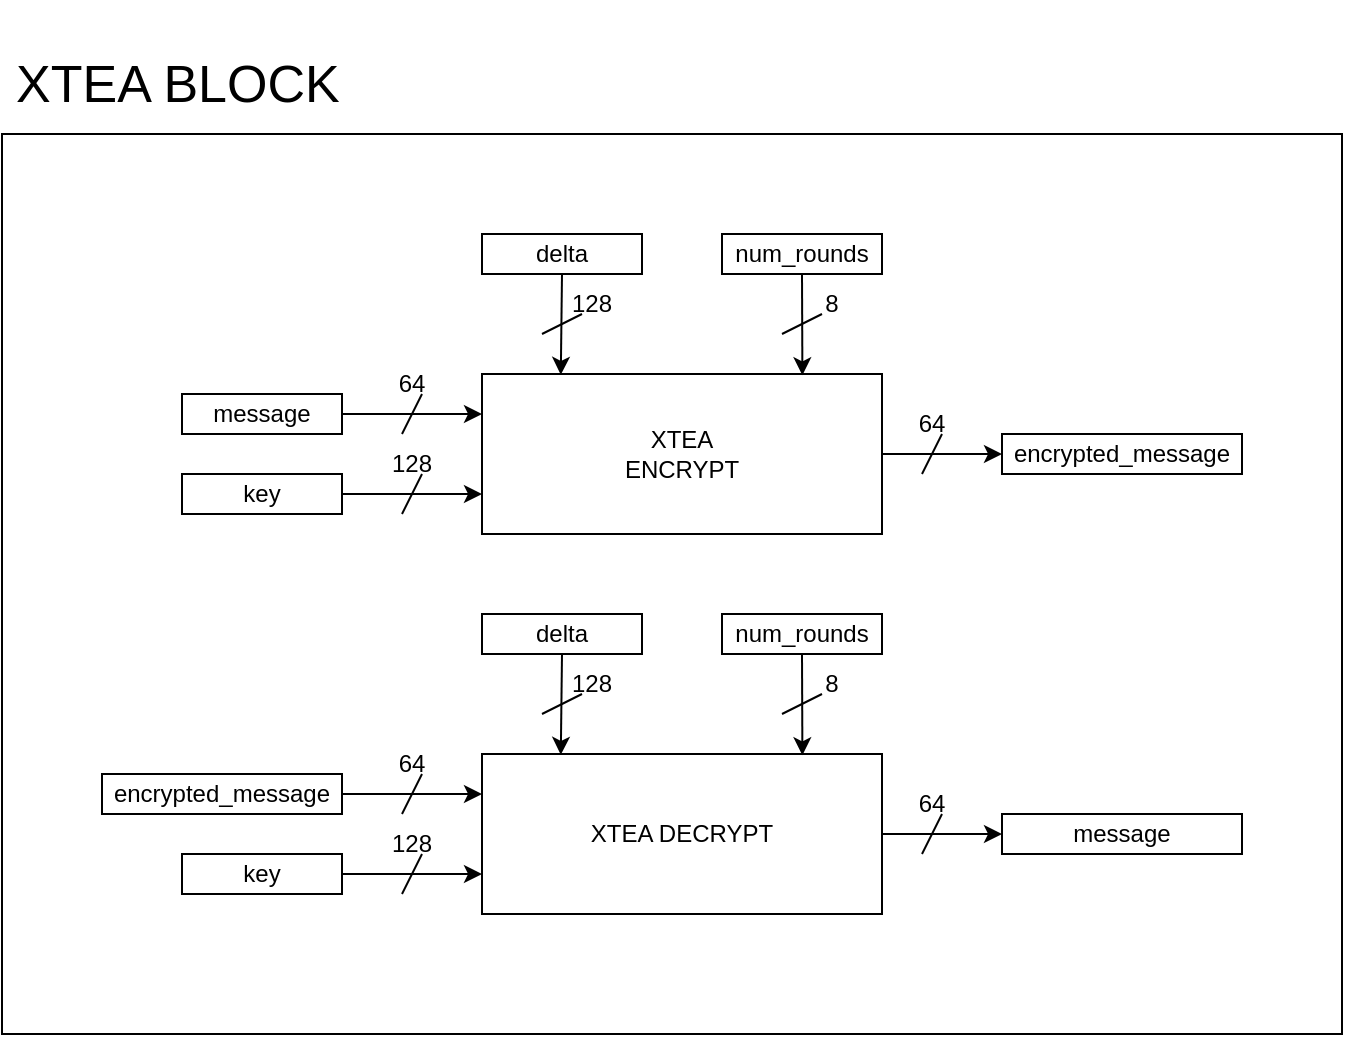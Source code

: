 <mxfile version="22.0.3" type="device" pages="3">
  <diagram name="block1" id="MYFzrJYlqrT3hd3FfoqX">
    <mxGraphModel dx="1434" dy="836" grid="1" gridSize="10" guides="1" tooltips="1" connect="1" arrows="1" fold="1" page="1" pageScale="1" pageWidth="850" pageHeight="1100" math="0" shadow="0">
      <root>
        <mxCell id="0" />
        <mxCell id="1" parent="0" />
        <mxCell id="JRpE6_uG4SV22_LKvoZu-57" value="" style="rounded=0;whiteSpace=wrap;html=1;" vertex="1" parent="1">
          <mxGeometry x="80" y="160" width="670" height="450" as="geometry" />
        </mxCell>
        <mxCell id="JRpE6_uG4SV22_LKvoZu-1" value="XTEA&lt;br&gt;ENCRYPT" style="rounded=0;whiteSpace=wrap;html=1;" vertex="1" parent="1">
          <mxGeometry x="320" y="280" width="200" height="80" as="geometry" />
        </mxCell>
        <mxCell id="JRpE6_uG4SV22_LKvoZu-2" value="" style="endArrow=classic;html=1;rounded=0;entryX=0.197;entryY=0.005;entryDx=0;entryDy=0;exitX=0.5;exitY=1;exitDx=0;exitDy=0;entryPerimeter=0;" edge="1" parent="1" source="JRpE6_uG4SV22_LKvoZu-4" target="JRpE6_uG4SV22_LKvoZu-1">
          <mxGeometry width="50" height="50" relative="1" as="geometry">
            <mxPoint x="360" y="190" as="sourcePoint" />
            <mxPoint x="360" y="240" as="targetPoint" />
          </mxGeometry>
        </mxCell>
        <mxCell id="JRpE6_uG4SV22_LKvoZu-3" value="" style="endArrow=classic;html=1;rounded=0;entryX=0.801;entryY=0.008;entryDx=0;entryDy=0;exitX=0.5;exitY=1;exitDx=0;exitDy=0;entryPerimeter=0;" edge="1" parent="1" source="JRpE6_uG4SV22_LKvoZu-5" target="JRpE6_uG4SV22_LKvoZu-1">
          <mxGeometry width="50" height="50" relative="1" as="geometry">
            <mxPoint x="480" y="190" as="sourcePoint" />
            <mxPoint x="480" y="240" as="targetPoint" />
          </mxGeometry>
        </mxCell>
        <mxCell id="JRpE6_uG4SV22_LKvoZu-4" value="delta" style="text;html=1;strokeColor=default;fillColor=default;align=center;verticalAlign=middle;whiteSpace=wrap;rounded=0;" vertex="1" parent="1">
          <mxGeometry x="320" y="210" width="80" height="20" as="geometry" />
        </mxCell>
        <mxCell id="JRpE6_uG4SV22_LKvoZu-5" value="num_rounds" style="text;html=1;strokeColor=default;fillColor=default;align=center;verticalAlign=middle;whiteSpace=wrap;rounded=0;" vertex="1" parent="1">
          <mxGeometry x="440" y="210" width="80" height="20" as="geometry" />
        </mxCell>
        <mxCell id="JRpE6_uG4SV22_LKvoZu-7" value="" style="endArrow=none;html=1;rounded=0;" edge="1" parent="1">
          <mxGeometry width="50" height="50" relative="1" as="geometry">
            <mxPoint x="350" y="260" as="sourcePoint" />
            <mxPoint x="370" y="250" as="targetPoint" />
          </mxGeometry>
        </mxCell>
        <mxCell id="JRpE6_uG4SV22_LKvoZu-9" value="" style="endArrow=none;html=1;rounded=0;" edge="1" parent="1">
          <mxGeometry width="50" height="50" relative="1" as="geometry">
            <mxPoint x="470" y="260" as="sourcePoint" />
            <mxPoint x="490" y="250" as="targetPoint" />
          </mxGeometry>
        </mxCell>
        <mxCell id="JRpE6_uG4SV22_LKvoZu-10" value="128" style="text;html=1;strokeColor=none;fillColor=none;align=center;verticalAlign=middle;whiteSpace=wrap;rounded=0;" vertex="1" parent="1">
          <mxGeometry x="360" y="240" width="30" height="10" as="geometry" />
        </mxCell>
        <mxCell id="JRpE6_uG4SV22_LKvoZu-11" value="8" style="text;html=1;strokeColor=none;fillColor=none;align=center;verticalAlign=middle;whiteSpace=wrap;rounded=0;" vertex="1" parent="1">
          <mxGeometry x="480" y="240" width="30" height="10" as="geometry" />
        </mxCell>
        <mxCell id="JRpE6_uG4SV22_LKvoZu-12" value="message" style="text;html=1;strokeColor=default;fillColor=default;align=center;verticalAlign=middle;whiteSpace=wrap;rounded=0;" vertex="1" parent="1">
          <mxGeometry x="170" y="290" width="80" height="20" as="geometry" />
        </mxCell>
        <mxCell id="JRpE6_uG4SV22_LKvoZu-13" value="key" style="text;html=1;strokeColor=default;fillColor=default;align=center;verticalAlign=middle;whiteSpace=wrap;rounded=0;" vertex="1" parent="1">
          <mxGeometry x="170" y="330" width="80" height="20" as="geometry" />
        </mxCell>
        <mxCell id="JRpE6_uG4SV22_LKvoZu-14" value="" style="endArrow=classic;html=1;rounded=0;exitX=1;exitY=0.5;exitDx=0;exitDy=0;entryX=0;entryY=0.25;entryDx=0;entryDy=0;" edge="1" parent="1" source="JRpE6_uG4SV22_LKvoZu-12" target="JRpE6_uG4SV22_LKvoZu-1">
          <mxGeometry width="50" height="50" relative="1" as="geometry">
            <mxPoint x="200" y="270" as="sourcePoint" />
            <mxPoint x="250" y="220" as="targetPoint" />
          </mxGeometry>
        </mxCell>
        <mxCell id="JRpE6_uG4SV22_LKvoZu-15" value="" style="endArrow=classic;html=1;rounded=0;exitX=1;exitY=0.5;exitDx=0;exitDy=0;entryX=0;entryY=0.75;entryDx=0;entryDy=0;" edge="1" parent="1" source="JRpE6_uG4SV22_LKvoZu-13" target="JRpE6_uG4SV22_LKvoZu-1">
          <mxGeometry width="50" height="50" relative="1" as="geometry">
            <mxPoint x="220" y="280" as="sourcePoint" />
            <mxPoint x="270" y="230" as="targetPoint" />
          </mxGeometry>
        </mxCell>
        <mxCell id="JRpE6_uG4SV22_LKvoZu-17" value="" style="endArrow=none;html=1;rounded=0;" edge="1" parent="1">
          <mxGeometry width="50" height="50" relative="1" as="geometry">
            <mxPoint x="280" y="310" as="sourcePoint" />
            <mxPoint x="290" y="290" as="targetPoint" />
          </mxGeometry>
        </mxCell>
        <mxCell id="JRpE6_uG4SV22_LKvoZu-18" value="" style="endArrow=none;html=1;rounded=0;" edge="1" parent="1">
          <mxGeometry width="50" height="50" relative="1" as="geometry">
            <mxPoint x="280" y="350" as="sourcePoint" />
            <mxPoint x="290" y="330" as="targetPoint" />
          </mxGeometry>
        </mxCell>
        <mxCell id="JRpE6_uG4SV22_LKvoZu-19" value="64" style="text;html=1;strokeColor=none;fillColor=none;align=center;verticalAlign=middle;whiteSpace=wrap;rounded=0;" vertex="1" parent="1">
          <mxGeometry x="270" y="280" width="30" height="10" as="geometry" />
        </mxCell>
        <mxCell id="JRpE6_uG4SV22_LKvoZu-20" value="128" style="text;html=1;strokeColor=none;fillColor=none;align=center;verticalAlign=middle;whiteSpace=wrap;rounded=0;" vertex="1" parent="1">
          <mxGeometry x="270" y="320" width="30" height="10" as="geometry" />
        </mxCell>
        <mxCell id="JRpE6_uG4SV22_LKvoZu-30" value="encrypted_message" style="rounded=0;whiteSpace=wrap;html=1;" vertex="1" parent="1">
          <mxGeometry x="580" y="310" width="120" height="20" as="geometry" />
        </mxCell>
        <mxCell id="JRpE6_uG4SV22_LKvoZu-31" value="" style="endArrow=classic;html=1;rounded=0;exitX=1;exitY=0.25;exitDx=0;exitDy=0;entryX=0;entryY=0.5;entryDx=0;entryDy=0;" edge="1" parent="1" target="JRpE6_uG4SV22_LKvoZu-30">
          <mxGeometry width="50" height="50" relative="1" as="geometry">
            <mxPoint x="520" y="320" as="sourcePoint" />
            <mxPoint x="610" y="280" as="targetPoint" />
          </mxGeometry>
        </mxCell>
        <mxCell id="JRpE6_uG4SV22_LKvoZu-34" value="" style="endArrow=none;html=1;rounded=0;" edge="1" parent="1">
          <mxGeometry width="50" height="50" relative="1" as="geometry">
            <mxPoint x="540" y="330" as="sourcePoint" />
            <mxPoint x="550" y="310" as="targetPoint" />
          </mxGeometry>
        </mxCell>
        <mxCell id="JRpE6_uG4SV22_LKvoZu-35" value="64" style="text;html=1;strokeColor=none;fillColor=none;align=center;verticalAlign=middle;whiteSpace=wrap;rounded=0;" vertex="1" parent="1">
          <mxGeometry x="530" y="300" width="30" height="10" as="geometry" />
        </mxCell>
        <mxCell id="JRpE6_uG4SV22_LKvoZu-36" value="XTEA DECRYPT" style="rounded=0;whiteSpace=wrap;html=1;" vertex="1" parent="1">
          <mxGeometry x="320" y="470" width="200" height="80" as="geometry" />
        </mxCell>
        <mxCell id="JRpE6_uG4SV22_LKvoZu-37" value="" style="endArrow=classic;html=1;rounded=0;entryX=0.197;entryY=0.005;entryDx=0;entryDy=0;exitX=0.5;exitY=1;exitDx=0;exitDy=0;entryPerimeter=0;" edge="1" parent="1" source="JRpE6_uG4SV22_LKvoZu-39" target="JRpE6_uG4SV22_LKvoZu-36">
          <mxGeometry width="50" height="50" relative="1" as="geometry">
            <mxPoint x="360" y="380" as="sourcePoint" />
            <mxPoint x="360" y="430" as="targetPoint" />
          </mxGeometry>
        </mxCell>
        <mxCell id="JRpE6_uG4SV22_LKvoZu-38" value="" style="endArrow=classic;html=1;rounded=0;entryX=0.801;entryY=0.008;entryDx=0;entryDy=0;exitX=0.5;exitY=1;exitDx=0;exitDy=0;entryPerimeter=0;" edge="1" parent="1" source="JRpE6_uG4SV22_LKvoZu-40" target="JRpE6_uG4SV22_LKvoZu-36">
          <mxGeometry width="50" height="50" relative="1" as="geometry">
            <mxPoint x="480" y="380" as="sourcePoint" />
            <mxPoint x="480" y="430" as="targetPoint" />
          </mxGeometry>
        </mxCell>
        <mxCell id="JRpE6_uG4SV22_LKvoZu-39" value="delta" style="text;html=1;strokeColor=default;fillColor=default;align=center;verticalAlign=middle;whiteSpace=wrap;rounded=0;" vertex="1" parent="1">
          <mxGeometry x="320" y="400" width="80" height="20" as="geometry" />
        </mxCell>
        <mxCell id="JRpE6_uG4SV22_LKvoZu-40" value="num_rounds" style="text;html=1;strokeColor=default;fillColor=default;align=center;verticalAlign=middle;whiteSpace=wrap;rounded=0;" vertex="1" parent="1">
          <mxGeometry x="440" y="400" width="80" height="20" as="geometry" />
        </mxCell>
        <mxCell id="JRpE6_uG4SV22_LKvoZu-41" value="" style="endArrow=none;html=1;rounded=0;" edge="1" parent="1">
          <mxGeometry width="50" height="50" relative="1" as="geometry">
            <mxPoint x="350" y="450" as="sourcePoint" />
            <mxPoint x="370" y="440" as="targetPoint" />
          </mxGeometry>
        </mxCell>
        <mxCell id="JRpE6_uG4SV22_LKvoZu-42" value="" style="endArrow=none;html=1;rounded=0;" edge="1" parent="1">
          <mxGeometry width="50" height="50" relative="1" as="geometry">
            <mxPoint x="470" y="450" as="sourcePoint" />
            <mxPoint x="490" y="440" as="targetPoint" />
          </mxGeometry>
        </mxCell>
        <mxCell id="JRpE6_uG4SV22_LKvoZu-43" value="128" style="text;html=1;strokeColor=none;fillColor=none;align=center;verticalAlign=middle;whiteSpace=wrap;rounded=0;" vertex="1" parent="1">
          <mxGeometry x="360" y="430" width="30" height="10" as="geometry" />
        </mxCell>
        <mxCell id="JRpE6_uG4SV22_LKvoZu-44" value="8" style="text;html=1;strokeColor=none;fillColor=none;align=center;verticalAlign=middle;whiteSpace=wrap;rounded=0;" vertex="1" parent="1">
          <mxGeometry x="480" y="430" width="30" height="10" as="geometry" />
        </mxCell>
        <mxCell id="JRpE6_uG4SV22_LKvoZu-45" value="encrypted_message" style="text;html=1;strokeColor=default;fillColor=default;align=center;verticalAlign=middle;whiteSpace=wrap;rounded=0;" vertex="1" parent="1">
          <mxGeometry x="130" y="480" width="120" height="20" as="geometry" />
        </mxCell>
        <mxCell id="JRpE6_uG4SV22_LKvoZu-46" value="key" style="text;html=1;strokeColor=default;fillColor=default;align=center;verticalAlign=middle;whiteSpace=wrap;rounded=0;" vertex="1" parent="1">
          <mxGeometry x="170" y="520" width="80" height="20" as="geometry" />
        </mxCell>
        <mxCell id="JRpE6_uG4SV22_LKvoZu-47" value="" style="endArrow=classic;html=1;rounded=0;exitX=1;exitY=0.5;exitDx=0;exitDy=0;entryX=0;entryY=0.25;entryDx=0;entryDy=0;" edge="1" parent="1" source="JRpE6_uG4SV22_LKvoZu-45" target="JRpE6_uG4SV22_LKvoZu-36">
          <mxGeometry width="50" height="50" relative="1" as="geometry">
            <mxPoint x="200" y="460" as="sourcePoint" />
            <mxPoint x="250" y="410" as="targetPoint" />
          </mxGeometry>
        </mxCell>
        <mxCell id="JRpE6_uG4SV22_LKvoZu-48" value="" style="endArrow=classic;html=1;rounded=0;exitX=1;exitY=0.5;exitDx=0;exitDy=0;entryX=0;entryY=0.75;entryDx=0;entryDy=0;" edge="1" parent="1" source="JRpE6_uG4SV22_LKvoZu-46" target="JRpE6_uG4SV22_LKvoZu-36">
          <mxGeometry width="50" height="50" relative="1" as="geometry">
            <mxPoint x="220" y="470" as="sourcePoint" />
            <mxPoint x="270" y="420" as="targetPoint" />
          </mxGeometry>
        </mxCell>
        <mxCell id="JRpE6_uG4SV22_LKvoZu-49" value="" style="endArrow=none;html=1;rounded=0;" edge="1" parent="1">
          <mxGeometry width="50" height="50" relative="1" as="geometry">
            <mxPoint x="280" y="500" as="sourcePoint" />
            <mxPoint x="290" y="480" as="targetPoint" />
          </mxGeometry>
        </mxCell>
        <mxCell id="JRpE6_uG4SV22_LKvoZu-50" value="" style="endArrow=none;html=1;rounded=0;" edge="1" parent="1">
          <mxGeometry width="50" height="50" relative="1" as="geometry">
            <mxPoint x="280" y="540" as="sourcePoint" />
            <mxPoint x="290" y="520" as="targetPoint" />
          </mxGeometry>
        </mxCell>
        <mxCell id="JRpE6_uG4SV22_LKvoZu-51" value="64" style="text;html=1;strokeColor=none;fillColor=none;align=center;verticalAlign=middle;whiteSpace=wrap;rounded=0;" vertex="1" parent="1">
          <mxGeometry x="270" y="470" width="30" height="10" as="geometry" />
        </mxCell>
        <mxCell id="JRpE6_uG4SV22_LKvoZu-52" value="128" style="text;html=1;strokeColor=none;fillColor=none;align=center;verticalAlign=middle;whiteSpace=wrap;rounded=0;" vertex="1" parent="1">
          <mxGeometry x="270" y="510" width="30" height="10" as="geometry" />
        </mxCell>
        <mxCell id="JRpE6_uG4SV22_LKvoZu-53" value="message" style="rounded=0;whiteSpace=wrap;html=1;" vertex="1" parent="1">
          <mxGeometry x="580" y="500" width="120" height="20" as="geometry" />
        </mxCell>
        <mxCell id="JRpE6_uG4SV22_LKvoZu-54" value="" style="endArrow=classic;html=1;rounded=0;exitX=1;exitY=0.25;exitDx=0;exitDy=0;entryX=0;entryY=0.5;entryDx=0;entryDy=0;" edge="1" parent="1" target="JRpE6_uG4SV22_LKvoZu-53">
          <mxGeometry width="50" height="50" relative="1" as="geometry">
            <mxPoint x="520" y="510" as="sourcePoint" />
            <mxPoint x="610" y="470" as="targetPoint" />
          </mxGeometry>
        </mxCell>
        <mxCell id="JRpE6_uG4SV22_LKvoZu-55" value="" style="endArrow=none;html=1;rounded=0;" edge="1" parent="1">
          <mxGeometry width="50" height="50" relative="1" as="geometry">
            <mxPoint x="540" y="520" as="sourcePoint" />
            <mxPoint x="550" y="500" as="targetPoint" />
          </mxGeometry>
        </mxCell>
        <mxCell id="JRpE6_uG4SV22_LKvoZu-56" value="64" style="text;html=1;strokeColor=none;fillColor=none;align=center;verticalAlign=middle;whiteSpace=wrap;rounded=0;" vertex="1" parent="1">
          <mxGeometry x="530" y="490" width="30" height="10" as="geometry" />
        </mxCell>
        <mxCell id="JRpE6_uG4SV22_LKvoZu-58" value="&lt;p style=&quot;line-height: 120%; font-size: 26px;&quot;&gt;&lt;font style=&quot;font-size: 26px;&quot;&gt;XTEA BLOCK&lt;/font&gt;&lt;/p&gt;" style="text;html=1;strokeColor=none;fillColor=none;align=left;verticalAlign=middle;whiteSpace=wrap;rounded=0;fontSize=26;" vertex="1" parent="1">
          <mxGeometry x="85" y="120" width="475" height="30" as="geometry" />
        </mxCell>
      </root>
    </mxGraphModel>
  </diagram>
  <diagram id="3P2DQ45I4RKAbfUpafGY" name="block2">
    <mxGraphModel dx="989" dy="577" grid="1" gridSize="10" guides="1" tooltips="1" connect="1" arrows="1" fold="1" page="1" pageScale="1" pageWidth="850" pageHeight="1100" math="0" shadow="0">
      <root>
        <mxCell id="0" />
        <mxCell id="1" parent="0" />
        <mxCell id="23dTBckdEmmxm6ORJfjW-1" value="XTEA BLOCK" style="rounded=0;whiteSpace=wrap;html=1;" vertex="1" parent="1">
          <mxGeometry x="320" y="280" width="200" height="200" as="geometry" />
        </mxCell>
        <mxCell id="23dTBckdEmmxm6ORJfjW-2" value="" style="endArrow=classic;html=1;rounded=0;entryX=0.197;entryY=0.005;entryDx=0;entryDy=0;exitX=0.5;exitY=1;exitDx=0;exitDy=0;entryPerimeter=0;" edge="1" parent="1" source="23dTBckdEmmxm6ORJfjW-4" target="23dTBckdEmmxm6ORJfjW-1">
          <mxGeometry width="50" height="50" relative="1" as="geometry">
            <mxPoint x="360" y="190" as="sourcePoint" />
            <mxPoint x="360" y="240" as="targetPoint" />
          </mxGeometry>
        </mxCell>
        <mxCell id="23dTBckdEmmxm6ORJfjW-3" value="" style="endArrow=classic;html=1;rounded=0;entryX=0.801;entryY=0.008;entryDx=0;entryDy=0;exitX=0.5;exitY=1;exitDx=0;exitDy=0;entryPerimeter=0;" edge="1" parent="1" source="23dTBckdEmmxm6ORJfjW-5" target="23dTBckdEmmxm6ORJfjW-1">
          <mxGeometry width="50" height="50" relative="1" as="geometry">
            <mxPoint x="480" y="190" as="sourcePoint" />
            <mxPoint x="480" y="240" as="targetPoint" />
          </mxGeometry>
        </mxCell>
        <mxCell id="23dTBckdEmmxm6ORJfjW-4" value="delta" style="text;html=1;strokeColor=default;fillColor=default;align=center;verticalAlign=middle;whiteSpace=wrap;rounded=0;" vertex="1" parent="1">
          <mxGeometry x="320" y="210" width="80" height="20" as="geometry" />
        </mxCell>
        <mxCell id="23dTBckdEmmxm6ORJfjW-5" value="num_rounds" style="text;html=1;strokeColor=default;fillColor=default;align=center;verticalAlign=middle;whiteSpace=wrap;rounded=0;" vertex="1" parent="1">
          <mxGeometry x="440" y="210" width="80" height="20" as="geometry" />
        </mxCell>
        <mxCell id="23dTBckdEmmxm6ORJfjW-6" value="" style="endArrow=none;html=1;rounded=0;" edge="1" parent="1">
          <mxGeometry width="50" height="50" relative="1" as="geometry">
            <mxPoint x="350" y="260" as="sourcePoint" />
            <mxPoint x="370" y="250" as="targetPoint" />
          </mxGeometry>
        </mxCell>
        <mxCell id="23dTBckdEmmxm6ORJfjW-7" value="" style="endArrow=none;html=1;rounded=0;" edge="1" parent="1">
          <mxGeometry width="50" height="50" relative="1" as="geometry">
            <mxPoint x="470" y="260" as="sourcePoint" />
            <mxPoint x="490" y="250" as="targetPoint" />
          </mxGeometry>
        </mxCell>
        <mxCell id="23dTBckdEmmxm6ORJfjW-8" value="128" style="text;html=1;strokeColor=none;fillColor=none;align=center;verticalAlign=middle;whiteSpace=wrap;rounded=0;" vertex="1" parent="1">
          <mxGeometry x="360" y="240" width="30" height="10" as="geometry" />
        </mxCell>
        <mxCell id="23dTBckdEmmxm6ORJfjW-9" value="8" style="text;html=1;strokeColor=none;fillColor=none;align=center;verticalAlign=middle;whiteSpace=wrap;rounded=0;" vertex="1" parent="1">
          <mxGeometry x="480" y="240" width="30" height="10" as="geometry" />
        </mxCell>
        <mxCell id="23dTBckdEmmxm6ORJfjW-11" value="key" style="text;html=1;strokeColor=default;fillColor=default;align=center;verticalAlign=middle;whiteSpace=wrap;rounded=0;" vertex="1" parent="1">
          <mxGeometry x="170" y="390" width="80" height="20" as="geometry" />
        </mxCell>
        <mxCell id="23dTBckdEmmxm6ORJfjW-13" value="" style="endArrow=classic;html=1;rounded=0;exitX=1;exitY=0.5;exitDx=0;exitDy=0;entryX=0;entryY=0.75;entryDx=0;entryDy=0;" edge="1" parent="1" source="23dTBckdEmmxm6ORJfjW-11">
          <mxGeometry width="50" height="50" relative="1" as="geometry">
            <mxPoint x="220" y="250" as="sourcePoint" />
            <mxPoint x="320" y="400" as="targetPoint" />
          </mxGeometry>
        </mxCell>
        <mxCell id="23dTBckdEmmxm6ORJfjW-15" value="" style="endArrow=none;html=1;rounded=0;" edge="1" parent="1">
          <mxGeometry width="50" height="50" relative="1" as="geometry">
            <mxPoint x="280" y="410" as="sourcePoint" />
            <mxPoint x="290" y="390" as="targetPoint" />
          </mxGeometry>
        </mxCell>
        <mxCell id="23dTBckdEmmxm6ORJfjW-17" value="128" style="text;html=1;strokeColor=none;fillColor=none;align=center;verticalAlign=middle;whiteSpace=wrap;rounded=0;" vertex="1" parent="1">
          <mxGeometry x="270" y="380" width="30" height="10" as="geometry" />
        </mxCell>
        <mxCell id="23dTBckdEmmxm6ORJfjW-19" value="" style="endArrow=classic;html=1;rounded=0;exitX=1;exitY=0.5;exitDx=0;exitDy=0;entryX=0;entryY=0.5;entryDx=0;entryDy=0;" edge="1" parent="1" source="23dTBckdEmmxm6ORJfjW-1">
          <mxGeometry width="50" height="50" relative="1" as="geometry">
            <mxPoint x="520" y="320" as="sourcePoint" />
            <mxPoint x="580" y="380" as="targetPoint" />
          </mxGeometry>
        </mxCell>
        <mxCell id="23dTBckdEmmxm6ORJfjW-20" value="" style="endArrow=none;html=1;rounded=0;" edge="1" parent="1">
          <mxGeometry width="50" height="50" relative="1" as="geometry">
            <mxPoint x="540" y="390" as="sourcePoint" />
            <mxPoint x="550" y="370" as="targetPoint" />
          </mxGeometry>
        </mxCell>
        <mxCell id="23dTBckdEmmxm6ORJfjW-21" value="64" style="text;html=1;strokeColor=none;fillColor=none;align=center;verticalAlign=middle;whiteSpace=wrap;rounded=0;" vertex="1" parent="1">
          <mxGeometry x="530" y="360" width="30" height="10" as="geometry" />
        </mxCell>
        <mxCell id="NSNqIIkML384TmuOeA-K-5" value="message/encrypted message&lt;br&gt;(input)" style="text;html=1;strokeColor=default;fillColor=default;align=center;verticalAlign=middle;whiteSpace=wrap;rounded=0;" vertex="1" parent="1">
          <mxGeometry x="70" y="320" width="180" height="40" as="geometry" />
        </mxCell>
        <mxCell id="NSNqIIkML384TmuOeA-K-6" value="" style="endArrow=classic;html=1;rounded=0;exitX=1;exitY=0.5;exitDx=0;exitDy=0;entryX=0;entryY=0.25;entryDx=0;entryDy=0;" edge="1" parent="1" source="NSNqIIkML384TmuOeA-K-5">
          <mxGeometry width="50" height="50" relative="1" as="geometry">
            <mxPoint x="200" y="280" as="sourcePoint" />
            <mxPoint x="320" y="340" as="targetPoint" />
          </mxGeometry>
        </mxCell>
        <mxCell id="NSNqIIkML384TmuOeA-K-7" value="" style="endArrow=none;html=1;rounded=0;" edge="1" parent="1">
          <mxGeometry width="50" height="50" relative="1" as="geometry">
            <mxPoint x="280" y="350" as="sourcePoint" />
            <mxPoint x="290" y="330" as="targetPoint" />
          </mxGeometry>
        </mxCell>
        <mxCell id="NSNqIIkML384TmuOeA-K-8" value="64" style="text;html=1;strokeColor=none;fillColor=none;align=center;verticalAlign=middle;whiteSpace=wrap;rounded=0;" vertex="1" parent="1">
          <mxGeometry x="270" y="320" width="30" height="10" as="geometry" />
        </mxCell>
        <mxCell id="rGyPIgx3ZHzmGtvEzQ9p-1" value="message/encrypted message&lt;br&gt;(output)" style="text;html=1;strokeColor=default;fillColor=default;align=center;verticalAlign=middle;whiteSpace=wrap;rounded=0;" vertex="1" parent="1">
          <mxGeometry x="580" y="360" width="180" height="40" as="geometry" />
        </mxCell>
        <mxCell id="-kF0fH4_0LZUZJ4zxttI-2" value="Encrypt/Decrypt" style="text;html=1;strokeColor=default;fillColor=default;align=center;verticalAlign=middle;whiteSpace=wrap;rounded=0;" vertex="1" parent="1">
          <mxGeometry x="120" y="430" width="130" height="20" as="geometry" />
        </mxCell>
        <mxCell id="-kF0fH4_0LZUZJ4zxttI-3" value="" style="endArrow=classic;html=1;rounded=0;exitX=1;exitY=0.5;exitDx=0;exitDy=0;entryX=0;entryY=0.75;entryDx=0;entryDy=0;" edge="1" parent="1" source="-kF0fH4_0LZUZJ4zxttI-2">
          <mxGeometry width="50" height="50" relative="1" as="geometry">
            <mxPoint x="220" y="290" as="sourcePoint" />
            <mxPoint x="320" y="440" as="targetPoint" />
          </mxGeometry>
        </mxCell>
        <mxCell id="-kF0fH4_0LZUZJ4zxttI-4" value="" style="endArrow=none;html=1;rounded=0;" edge="1" parent="1">
          <mxGeometry width="50" height="50" relative="1" as="geometry">
            <mxPoint x="280" y="450" as="sourcePoint" />
            <mxPoint x="290" y="430" as="targetPoint" />
          </mxGeometry>
        </mxCell>
        <mxCell id="-kF0fH4_0LZUZJ4zxttI-5" value="1" style="text;html=1;strokeColor=none;fillColor=none;align=center;verticalAlign=middle;whiteSpace=wrap;rounded=0;" vertex="1" parent="1">
          <mxGeometry x="270" y="420" width="30" height="10" as="geometry" />
        </mxCell>
      </root>
    </mxGraphModel>
  </diagram>
  <diagram id="QVJSeutG7G8fWZMmpJ2T" name="Page-3">
    <mxGraphModel dx="819" dy="478" grid="1" gridSize="10" guides="1" tooltips="1" connect="1" arrows="1" fold="1" page="1" pageScale="1" pageWidth="850" pageHeight="1100" math="0" shadow="0">
      <root>
        <mxCell id="0" />
        <mxCell id="1" parent="0" />
        <mxCell id="-VTWIjsm-5dmM35LhWm3-27" value="" style="rounded=0;whiteSpace=wrap;html=1;" vertex="1" parent="1">
          <mxGeometry x="46" y="200" width="174" height="240" as="geometry" />
        </mxCell>
        <mxCell id="-VTWIjsm-5dmM35LhWm3-5" value="" style="rounded=0;whiteSpace=wrap;html=1;" vertex="1" parent="1">
          <mxGeometry x="300" y="200" width="460" height="240" as="geometry" />
        </mxCell>
        <mxCell id="-VTWIjsm-5dmM35LhWm3-15" style="edgeStyle=orthogonalEdgeStyle;rounded=0;orthogonalLoop=1;jettySize=auto;html=1;exitX=1;exitY=0.25;exitDx=0;exitDy=0;entryX=0;entryY=0.25;entryDx=0;entryDy=0;" edge="1" parent="1" source="-VTWIjsm-5dmM35LhWm3-1" target="-VTWIjsm-5dmM35LhWm3-10">
          <mxGeometry relative="1" as="geometry" />
        </mxCell>
        <mxCell id="-VTWIjsm-5dmM35LhWm3-1" value="Serial" style="rounded=0;whiteSpace=wrap;html=1;" vertex="1" parent="1">
          <mxGeometry x="320" y="330" width="120" height="60" as="geometry" />
        </mxCell>
        <mxCell id="-VTWIjsm-5dmM35LhWm3-2" value="" style="shape=image;verticalLabelPosition=bottom;labelBackgroundColor=default;verticalAlign=top;aspect=fixed;imageAspect=0;image=https://cdn-icons-png.flaticon.com/512/4703/4703487.png;" vertex="1" parent="1">
          <mxGeometry x="60" y="280" width="146" height="146" as="geometry" />
        </mxCell>
        <mxCell id="-VTWIjsm-5dmM35LhWm3-6" value="FPGA Board" style="text;html=1;strokeColor=none;fillColor=none;align=center;verticalAlign=middle;whiteSpace=wrap;rounded=0;fontSize=23;fontStyle=1" vertex="1" parent="1">
          <mxGeometry x="360" y="170" width="170" height="30" as="geometry" />
        </mxCell>
        <mxCell id="-VTWIjsm-5dmM35LhWm3-13" style="edgeStyle=orthogonalEdgeStyle;rounded=0;orthogonalLoop=1;jettySize=auto;html=1;exitX=0.5;exitY=1;exitDx=0;exitDy=0;entryX=0.5;entryY=1;entryDx=0;entryDy=0;" edge="1" parent="1" source="-VTWIjsm-5dmM35LhWm3-7" target="-VTWIjsm-5dmM35LhWm3-10">
          <mxGeometry relative="1" as="geometry" />
        </mxCell>
        <mxCell id="-VTWIjsm-5dmM35LhWm3-7" value="XTEA_BLOCK" style="rounded=0;whiteSpace=wrap;html=1;" vertex="1" parent="1">
          <mxGeometry x="620" y="330" width="120" height="60" as="geometry" />
        </mxCell>
        <mxCell id="-VTWIjsm-5dmM35LhWm3-24" style="edgeStyle=orthogonalEdgeStyle;rounded=0;orthogonalLoop=1;jettySize=auto;html=1;exitX=0.5;exitY=1;exitDx=0;exitDy=0;entryX=0.5;entryY=0;entryDx=0;entryDy=0;startArrow=block;startFill=1;" edge="1" parent="1" source="-VTWIjsm-5dmM35LhWm3-8" target="-VTWIjsm-5dmM35LhWm3-1">
          <mxGeometry relative="1" as="geometry" />
        </mxCell>
        <mxCell id="-VTWIjsm-5dmM35LhWm3-25" style="edgeStyle=orthogonalEdgeStyle;rounded=0;orthogonalLoop=1;jettySize=auto;html=1;exitX=0.5;exitY=1;exitDx=0;exitDy=0;entryX=0.5;entryY=0;entryDx=0;entryDy=0;startArrow=block;startFill=1;" edge="1" parent="1" source="-VTWIjsm-5dmM35LhWm3-8" target="-VTWIjsm-5dmM35LhWm3-7">
          <mxGeometry relative="1" as="geometry" />
        </mxCell>
        <mxCell id="-VTWIjsm-5dmM35LhWm3-26" style="edgeStyle=orthogonalEdgeStyle;rounded=0;orthogonalLoop=1;jettySize=auto;html=1;exitX=0.5;exitY=1;exitDx=0;exitDy=0;entryX=0.5;entryY=0;entryDx=0;entryDy=0;startArrow=block;startFill=1;" edge="1" parent="1" source="-VTWIjsm-5dmM35LhWm3-8" target="-VTWIjsm-5dmM35LhWm3-10">
          <mxGeometry relative="1" as="geometry" />
        </mxCell>
        <mxCell id="-VTWIjsm-5dmM35LhWm3-8" value="Control" style="rounded=0;whiteSpace=wrap;html=1;" vertex="1" parent="1">
          <mxGeometry x="470" y="230" width="120" height="60" as="geometry" />
        </mxCell>
        <mxCell id="-VTWIjsm-5dmM35LhWm3-12" style="edgeStyle=orthogonalEdgeStyle;rounded=0;orthogonalLoop=1;jettySize=auto;html=1;exitX=1;exitY=0.5;exitDx=0;exitDy=0;entryX=0;entryY=0.5;entryDx=0;entryDy=0;" edge="1" parent="1" source="-VTWIjsm-5dmM35LhWm3-10" target="-VTWIjsm-5dmM35LhWm3-7">
          <mxGeometry relative="1" as="geometry" />
        </mxCell>
        <mxCell id="-VTWIjsm-5dmM35LhWm3-16" style="edgeStyle=orthogonalEdgeStyle;rounded=0;orthogonalLoop=1;jettySize=auto;html=1;exitX=0;exitY=0.75;exitDx=0;exitDy=0;entryX=1;entryY=0.75;entryDx=0;entryDy=0;" edge="1" parent="1" source="-VTWIjsm-5dmM35LhWm3-10" target="-VTWIjsm-5dmM35LhWm3-1">
          <mxGeometry relative="1" as="geometry" />
        </mxCell>
        <mxCell id="-VTWIjsm-5dmM35LhWm3-10" value="Registers" style="rounded=0;whiteSpace=wrap;html=1;" vertex="1" parent="1">
          <mxGeometry x="470" y="330" width="120" height="60" as="geometry" />
        </mxCell>
        <mxCell id="-VTWIjsm-5dmM35LhWm3-20" style="edgeStyle=orthogonalEdgeStyle;rounded=0;orthogonalLoop=1;jettySize=auto;html=1;exitX=1;exitY=0.5;exitDx=0;exitDy=0;entryX=0;entryY=0.378;entryDx=0;entryDy=0;entryPerimeter=0;" edge="1" parent="1" source="-VTWIjsm-5dmM35LhWm3-2" target="-VTWIjsm-5dmM35LhWm3-1">
          <mxGeometry relative="1" as="geometry" />
        </mxCell>
        <mxCell id="-VTWIjsm-5dmM35LhWm3-22" value="0101010" style="edgeLabel;html=1;align=center;verticalAlign=middle;resizable=0;points=[];" vertex="1" connectable="0" parent="-VTWIjsm-5dmM35LhWm3-20">
          <mxGeometry x="-0.466" y="-2" relative="1" as="geometry">
            <mxPoint x="14" y="-15" as="offset" />
          </mxGeometry>
        </mxCell>
        <mxCell id="-VTWIjsm-5dmM35LhWm3-21" style="edgeStyle=orthogonalEdgeStyle;rounded=0;orthogonalLoop=1;jettySize=auto;html=1;exitX=0;exitY=0.75;exitDx=0;exitDy=0;entryX=0.987;entryY=0.649;entryDx=0;entryDy=0;entryPerimeter=0;" edge="1" parent="1" source="-VTWIjsm-5dmM35LhWm3-1" target="-VTWIjsm-5dmM35LhWm3-2">
          <mxGeometry relative="1" as="geometry" />
        </mxCell>
        <mxCell id="-VTWIjsm-5dmM35LhWm3-28" value="PC/Laptop" style="text;html=1;strokeColor=none;fillColor=none;align=center;verticalAlign=middle;whiteSpace=wrap;rounded=0;fontSize=23;fontStyle=1" vertex="1" parent="1">
          <mxGeometry x="46" y="170" width="170" height="30" as="geometry" />
        </mxCell>
      </root>
    </mxGraphModel>
  </diagram>
</mxfile>
